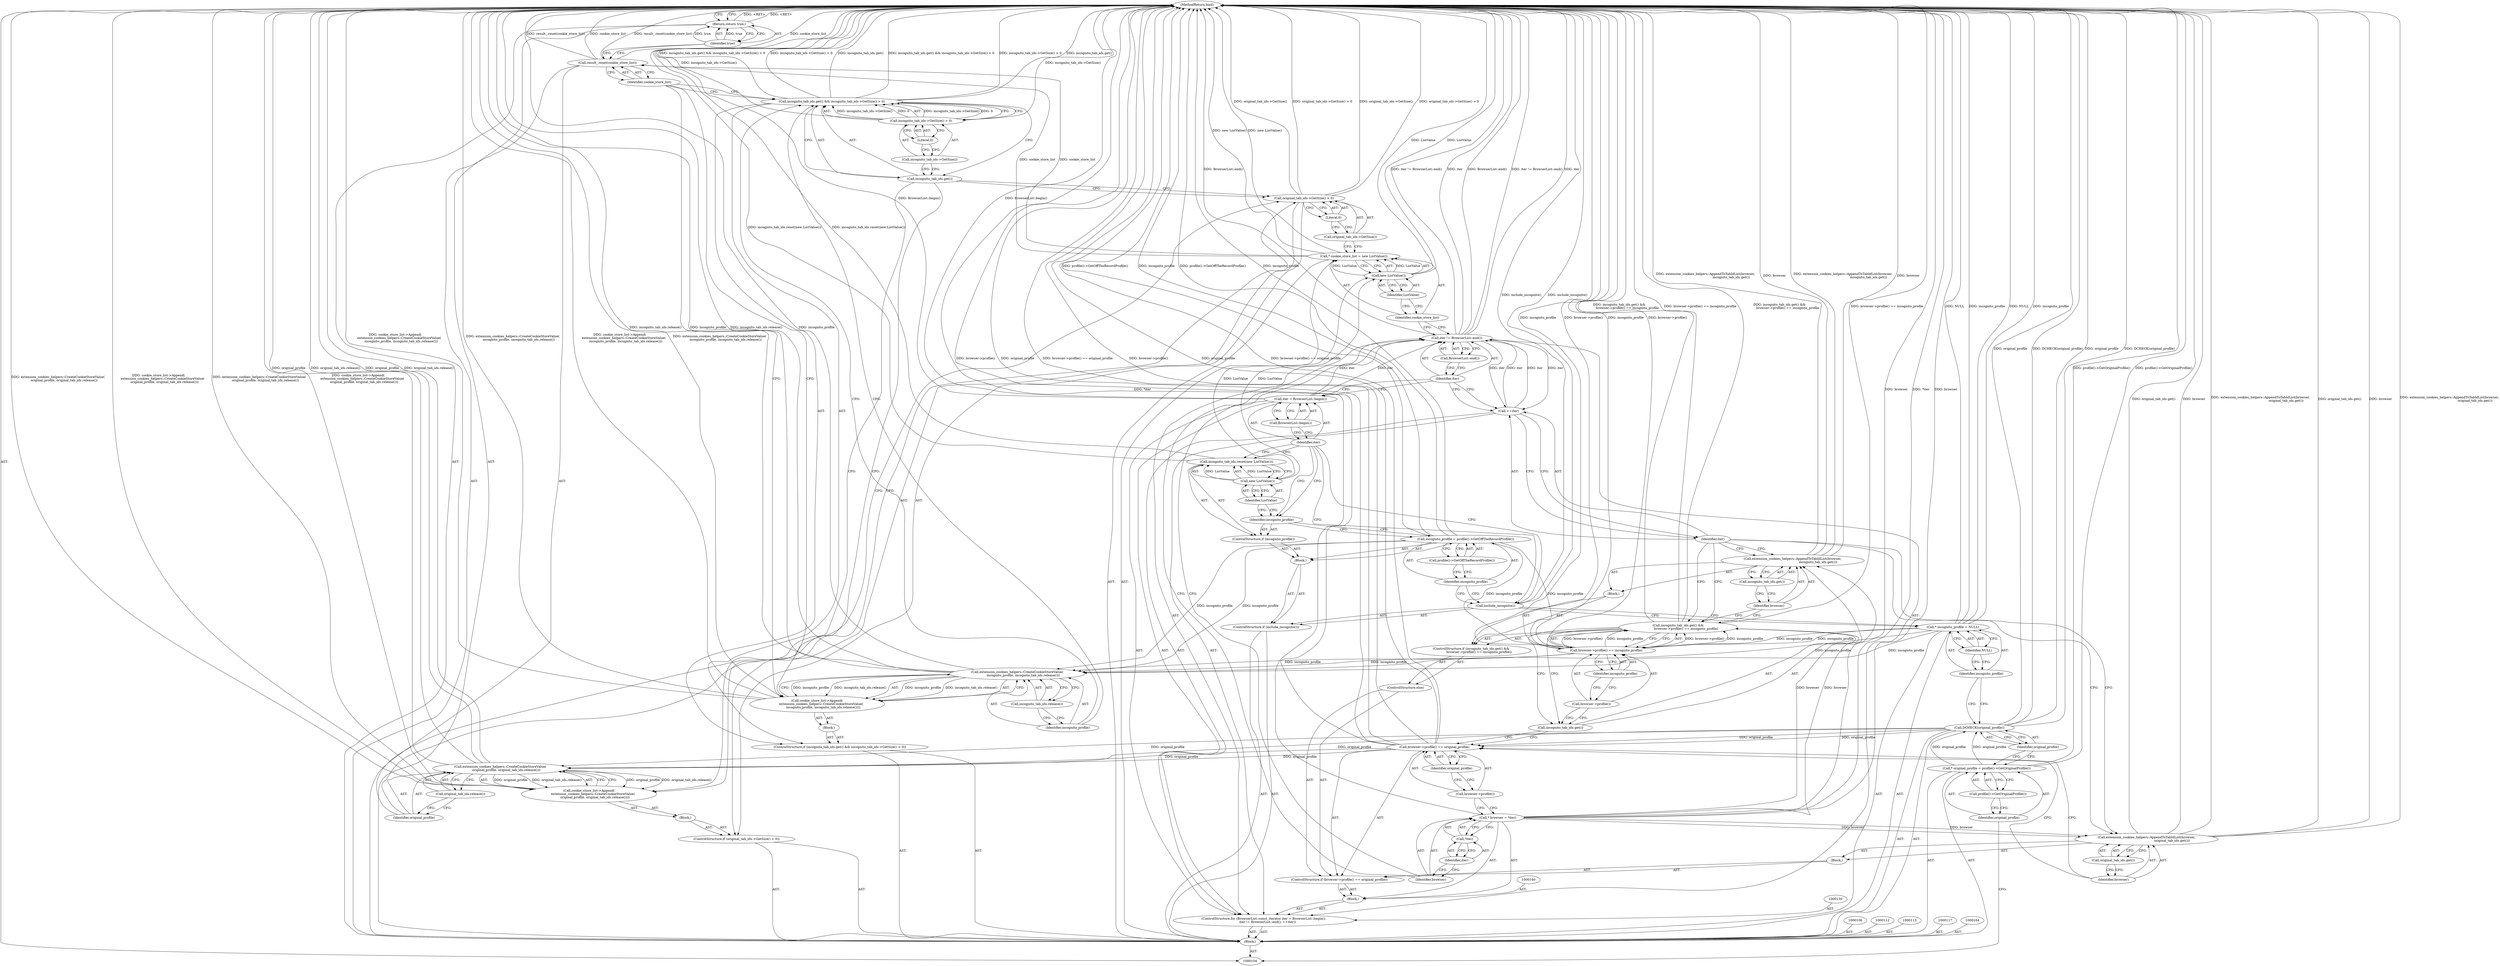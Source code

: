 digraph "0_Chrome_b7e899141194fa27d55a990e38ae8bdcc5183a90_5" {
"1000193" [label="(MethodReturn,bool)"];
"1000105" [label="(Block,)"];
"1000127" [label="(Call,new ListValue())"];
"1000128" [label="(Identifier,ListValue)"];
"1000126" [label="(Call,incognito_tab_ids.reset(new ListValue()))"];
"1000129" [label="(ControlStructure,for (BrowserList::const_iterator iter = BrowserList::begin();\n        iter != BrowserList::end(); ++iter))"];
"1000131" [label="(Call,iter = BrowserList::begin())"];
"1000132" [label="(Identifier,iter)"];
"1000133" [label="(Call,BrowserList::begin())"];
"1000136" [label="(Call,BrowserList::end())"];
"1000137" [label="(Call,++iter)"];
"1000138" [label="(Identifier,iter)"];
"1000134" [label="(Call,iter != BrowserList::end())"];
"1000135" [label="(Identifier,iter)"];
"1000141" [label="(Call,* browser = *iter)"];
"1000142" [label="(Identifier,browser)"];
"1000143" [label="(Call,*iter)"];
"1000144" [label="(Identifier,iter)"];
"1000139" [label="(Block,)"];
"1000148" [label="(Identifier,original_profile)"];
"1000149" [label="(Block,)"];
"1000145" [label="(ControlStructure,if (browser->profile() == original_profile))"];
"1000146" [label="(Call,browser->profile() == original_profile)"];
"1000147" [label="(Call,browser->profile())"];
"1000151" [label="(Identifier,browser)"];
"1000150" [label="(Call,extension_cookies_helpers::AppendToTabIdList(browser,\n                                                   original_tab_ids.get()))"];
"1000108" [label="(Identifier,original_profile)"];
"1000109" [label="(Call,profile()->GetOriginalProfile())"];
"1000107" [label="(Call,* original_profile = profile()->GetOriginalProfile())"];
"1000152" [label="(Call,original_tab_ids.get())"];
"1000154" [label="(ControlStructure,if (incognito_tab_ids.get() &&\n                browser->profile() == incognito_profile))"];
"1000155" [label="(Call,incognito_tab_ids.get() &&\n                browser->profile() == incognito_profile)"];
"1000156" [label="(Call,incognito_tab_ids.get())"];
"1000153" [label="(ControlStructure,else)"];
"1000157" [label="(Call,browser->profile() == incognito_profile)"];
"1000158" [label="(Call,browser->profile())"];
"1000159" [label="(Identifier,incognito_profile)"];
"1000160" [label="(Block,)"];
"1000162" [label="(Identifier,browser)"];
"1000161" [label="(Call,extension_cookies_helpers::AppendToTabIdList(browser,\n                                                   incognito_tab_ids.get()))"];
"1000163" [label="(Call,incognito_tab_ids.get())"];
"1000165" [label="(Call,* cookie_store_list = new ListValue())"];
"1000166" [label="(Identifier,cookie_store_list)"];
"1000167" [label="(Call,new ListValue())"];
"1000168" [label="(Identifier,ListValue)"];
"1000169" [label="(ControlStructure,if (original_tab_ids->GetSize() > 0))"];
"1000172" [label="(Literal,0)"];
"1000173" [label="(Block,)"];
"1000170" [label="(Call,original_tab_ids->GetSize() > 0)"];
"1000171" [label="(Call,original_tab_ids->GetSize())"];
"1000110" [label="(Call,DCHECK(original_profile))"];
"1000111" [label="(Identifier,original_profile)"];
"1000174" [label="(Call,cookie_store_list->Append(\n        extension_cookies_helpers::CreateCookieStoreValue(\n            original_profile, original_tab_ids.release())))"];
"1000175" [label="(Call,extension_cookies_helpers::CreateCookieStoreValue(\n            original_profile, original_tab_ids.release()))"];
"1000176" [label="(Identifier,original_profile)"];
"1000177" [label="(Call,original_tab_ids.release())"];
"1000178" [label="(ControlStructure,if (incognito_tab_ids.get() && incognito_tab_ids->GetSize() > 0))"];
"1000181" [label="(Call,incognito_tab_ids->GetSize() > 0)"];
"1000182" [label="(Call,incognito_tab_ids->GetSize())"];
"1000183" [label="(Literal,0)"];
"1000184" [label="(Block,)"];
"1000179" [label="(Call,incognito_tab_ids.get() && incognito_tab_ids->GetSize() > 0)"];
"1000180" [label="(Call,incognito_tab_ids.get())"];
"1000185" [label="(Call,cookie_store_list->Append(\n        extension_cookies_helpers::CreateCookieStoreValue(\n            incognito_profile, incognito_tab_ids.release())))"];
"1000186" [label="(Call,extension_cookies_helpers::CreateCookieStoreValue(\n            incognito_profile, incognito_tab_ids.release()))"];
"1000187" [label="(Identifier,incognito_profile)"];
"1000188" [label="(Call,incognito_tab_ids.release())"];
"1000190" [label="(Identifier,cookie_store_list)"];
"1000189" [label="(Call,result_.reset(cookie_store_list))"];
"1000192" [label="(Identifier,true)"];
"1000191" [label="(Return,return true;)"];
"1000115" [label="(Identifier,incognito_profile)"];
"1000116" [label="(Identifier,NULL)"];
"1000114" [label="(Call,* incognito_profile = NULL)"];
"1000118" [label="(ControlStructure,if (include_incognito()))"];
"1000120" [label="(Block,)"];
"1000119" [label="(Call,include_incognito())"];
"1000123" [label="(Call,profile()->GetOffTheRecordProfile())"];
"1000121" [label="(Call,incognito_profile = profile()->GetOffTheRecordProfile())"];
"1000122" [label="(Identifier,incognito_profile)"];
"1000124" [label="(ControlStructure,if (incognito_profile))"];
"1000125" [label="(Identifier,incognito_profile)"];
"1000193" -> "1000104"  [label="AST: "];
"1000193" -> "1000191"  [label="CFG: "];
"1000191" -> "1000193"  [label="DDG: <RET>"];
"1000185" -> "1000193"  [label="DDG: cookie_store_list->Append(\n        extension_cookies_helpers::CreateCookieStoreValue(\n            incognito_profile, incognito_tab_ids.release()))"];
"1000185" -> "1000193"  [label="DDG: extension_cookies_helpers::CreateCookieStoreValue(\n            incognito_profile, incognito_tab_ids.release())"];
"1000189" -> "1000193"  [label="DDG: cookie_store_list"];
"1000189" -> "1000193"  [label="DDG: result_.reset(cookie_store_list)"];
"1000155" -> "1000193"  [label="DDG: browser->profile() == incognito_profile"];
"1000155" -> "1000193"  [label="DDG: incognito_tab_ids.get() &&\n                browser->profile() == incognito_profile"];
"1000179" -> "1000193"  [label="DDG: incognito_tab_ids.get() && incognito_tab_ids->GetSize() > 0"];
"1000179" -> "1000193"  [label="DDG: incognito_tab_ids->GetSize() > 0"];
"1000179" -> "1000193"  [label="DDG: incognito_tab_ids.get()"];
"1000150" -> "1000193"  [label="DDG: original_tab_ids.get()"];
"1000150" -> "1000193"  [label="DDG: browser"];
"1000150" -> "1000193"  [label="DDG: extension_cookies_helpers::AppendToTabIdList(browser,\n                                                   original_tab_ids.get())"];
"1000131" -> "1000193"  [label="DDG: BrowserList::begin()"];
"1000119" -> "1000193"  [label="DDG: include_incognito()"];
"1000181" -> "1000193"  [label="DDG: incognito_tab_ids->GetSize()"];
"1000186" -> "1000193"  [label="DDG: incognito_tab_ids.release()"];
"1000186" -> "1000193"  [label="DDG: incognito_profile"];
"1000157" -> "1000193"  [label="DDG: incognito_profile"];
"1000157" -> "1000193"  [label="DDG: browser->profile()"];
"1000167" -> "1000193"  [label="DDG: ListValue"];
"1000126" -> "1000193"  [label="DDG: incognito_tab_ids.reset(new ListValue())"];
"1000141" -> "1000193"  [label="DDG: browser"];
"1000141" -> "1000193"  [label="DDG: *iter"];
"1000121" -> "1000193"  [label="DDG: profile()->GetOffTheRecordProfile()"];
"1000121" -> "1000193"  [label="DDG: incognito_profile"];
"1000165" -> "1000193"  [label="DDG: new ListValue()"];
"1000134" -> "1000193"  [label="DDG: iter != BrowserList::end()"];
"1000134" -> "1000193"  [label="DDG: iter"];
"1000134" -> "1000193"  [label="DDG: BrowserList::end()"];
"1000114" -> "1000193"  [label="DDG: incognito_profile"];
"1000114" -> "1000193"  [label="DDG: NULL"];
"1000146" -> "1000193"  [label="DDG: original_profile"];
"1000146" -> "1000193"  [label="DDG: browser->profile() == original_profile"];
"1000146" -> "1000193"  [label="DDG: browser->profile()"];
"1000175" -> "1000193"  [label="DDG: original_profile"];
"1000175" -> "1000193"  [label="DDG: original_tab_ids.release()"];
"1000110" -> "1000193"  [label="DDG: DCHECK(original_profile)"];
"1000110" -> "1000193"  [label="DDG: original_profile"];
"1000170" -> "1000193"  [label="DDG: original_tab_ids->GetSize()"];
"1000170" -> "1000193"  [label="DDG: original_tab_ids->GetSize() > 0"];
"1000161" -> "1000193"  [label="DDG: browser"];
"1000161" -> "1000193"  [label="DDG: extension_cookies_helpers::AppendToTabIdList(browser,\n                                                   incognito_tab_ids.get())"];
"1000174" -> "1000193"  [label="DDG: cookie_store_list->Append(\n        extension_cookies_helpers::CreateCookieStoreValue(\n            original_profile, original_tab_ids.release()))"];
"1000174" -> "1000193"  [label="DDG: extension_cookies_helpers::CreateCookieStoreValue(\n            original_profile, original_tab_ids.release())"];
"1000107" -> "1000193"  [label="DDG: profile()->GetOriginalProfile()"];
"1000105" -> "1000104"  [label="AST: "];
"1000106" -> "1000105"  [label="AST: "];
"1000107" -> "1000105"  [label="AST: "];
"1000110" -> "1000105"  [label="AST: "];
"1000112" -> "1000105"  [label="AST: "];
"1000113" -> "1000105"  [label="AST: "];
"1000114" -> "1000105"  [label="AST: "];
"1000117" -> "1000105"  [label="AST: "];
"1000118" -> "1000105"  [label="AST: "];
"1000129" -> "1000105"  [label="AST: "];
"1000164" -> "1000105"  [label="AST: "];
"1000165" -> "1000105"  [label="AST: "];
"1000169" -> "1000105"  [label="AST: "];
"1000178" -> "1000105"  [label="AST: "];
"1000189" -> "1000105"  [label="AST: "];
"1000191" -> "1000105"  [label="AST: "];
"1000127" -> "1000126"  [label="AST: "];
"1000127" -> "1000128"  [label="CFG: "];
"1000128" -> "1000127"  [label="AST: "];
"1000126" -> "1000127"  [label="CFG: "];
"1000127" -> "1000126"  [label="DDG: ListValue"];
"1000127" -> "1000167"  [label="DDG: ListValue"];
"1000128" -> "1000127"  [label="AST: "];
"1000128" -> "1000125"  [label="CFG: "];
"1000127" -> "1000128"  [label="CFG: "];
"1000126" -> "1000124"  [label="AST: "];
"1000126" -> "1000127"  [label="CFG: "];
"1000127" -> "1000126"  [label="AST: "];
"1000132" -> "1000126"  [label="CFG: "];
"1000126" -> "1000193"  [label="DDG: incognito_tab_ids.reset(new ListValue())"];
"1000127" -> "1000126"  [label="DDG: ListValue"];
"1000129" -> "1000105"  [label="AST: "];
"1000130" -> "1000129"  [label="AST: "];
"1000131" -> "1000129"  [label="AST: "];
"1000134" -> "1000129"  [label="AST: "];
"1000137" -> "1000129"  [label="AST: "];
"1000139" -> "1000129"  [label="AST: "];
"1000131" -> "1000129"  [label="AST: "];
"1000131" -> "1000133"  [label="CFG: "];
"1000132" -> "1000131"  [label="AST: "];
"1000133" -> "1000131"  [label="AST: "];
"1000135" -> "1000131"  [label="CFG: "];
"1000131" -> "1000193"  [label="DDG: BrowserList::begin()"];
"1000131" -> "1000134"  [label="DDG: iter"];
"1000132" -> "1000131"  [label="AST: "];
"1000132" -> "1000126"  [label="CFG: "];
"1000132" -> "1000125"  [label="CFG: "];
"1000132" -> "1000119"  [label="CFG: "];
"1000133" -> "1000132"  [label="CFG: "];
"1000133" -> "1000131"  [label="AST: "];
"1000133" -> "1000132"  [label="CFG: "];
"1000131" -> "1000133"  [label="CFG: "];
"1000136" -> "1000134"  [label="AST: "];
"1000136" -> "1000135"  [label="CFG: "];
"1000134" -> "1000136"  [label="CFG: "];
"1000137" -> "1000129"  [label="AST: "];
"1000137" -> "1000138"  [label="CFG: "];
"1000138" -> "1000137"  [label="AST: "];
"1000135" -> "1000137"  [label="CFG: "];
"1000137" -> "1000134"  [label="DDG: iter"];
"1000134" -> "1000137"  [label="DDG: iter"];
"1000138" -> "1000137"  [label="AST: "];
"1000138" -> "1000150"  [label="CFG: "];
"1000138" -> "1000161"  [label="CFG: "];
"1000138" -> "1000155"  [label="CFG: "];
"1000137" -> "1000138"  [label="CFG: "];
"1000134" -> "1000129"  [label="AST: "];
"1000134" -> "1000136"  [label="CFG: "];
"1000135" -> "1000134"  [label="AST: "];
"1000136" -> "1000134"  [label="AST: "];
"1000142" -> "1000134"  [label="CFG: "];
"1000166" -> "1000134"  [label="CFG: "];
"1000134" -> "1000193"  [label="DDG: iter != BrowserList::end()"];
"1000134" -> "1000193"  [label="DDG: iter"];
"1000134" -> "1000193"  [label="DDG: BrowserList::end()"];
"1000131" -> "1000134"  [label="DDG: iter"];
"1000137" -> "1000134"  [label="DDG: iter"];
"1000134" -> "1000137"  [label="DDG: iter"];
"1000135" -> "1000134"  [label="AST: "];
"1000135" -> "1000131"  [label="CFG: "];
"1000135" -> "1000137"  [label="CFG: "];
"1000136" -> "1000135"  [label="CFG: "];
"1000141" -> "1000139"  [label="AST: "];
"1000141" -> "1000143"  [label="CFG: "];
"1000142" -> "1000141"  [label="AST: "];
"1000143" -> "1000141"  [label="AST: "];
"1000147" -> "1000141"  [label="CFG: "];
"1000141" -> "1000193"  [label="DDG: browser"];
"1000141" -> "1000193"  [label="DDG: *iter"];
"1000141" -> "1000150"  [label="DDG: browser"];
"1000141" -> "1000161"  [label="DDG: browser"];
"1000142" -> "1000141"  [label="AST: "];
"1000142" -> "1000134"  [label="CFG: "];
"1000144" -> "1000142"  [label="CFG: "];
"1000143" -> "1000141"  [label="AST: "];
"1000143" -> "1000144"  [label="CFG: "];
"1000144" -> "1000143"  [label="AST: "];
"1000141" -> "1000143"  [label="CFG: "];
"1000144" -> "1000143"  [label="AST: "];
"1000144" -> "1000142"  [label="CFG: "];
"1000143" -> "1000144"  [label="CFG: "];
"1000139" -> "1000129"  [label="AST: "];
"1000140" -> "1000139"  [label="AST: "];
"1000141" -> "1000139"  [label="AST: "];
"1000145" -> "1000139"  [label="AST: "];
"1000148" -> "1000146"  [label="AST: "];
"1000148" -> "1000147"  [label="CFG: "];
"1000146" -> "1000148"  [label="CFG: "];
"1000149" -> "1000145"  [label="AST: "];
"1000150" -> "1000149"  [label="AST: "];
"1000145" -> "1000139"  [label="AST: "];
"1000146" -> "1000145"  [label="AST: "];
"1000149" -> "1000145"  [label="AST: "];
"1000153" -> "1000145"  [label="AST: "];
"1000146" -> "1000145"  [label="AST: "];
"1000146" -> "1000148"  [label="CFG: "];
"1000147" -> "1000146"  [label="AST: "];
"1000148" -> "1000146"  [label="AST: "];
"1000151" -> "1000146"  [label="CFG: "];
"1000156" -> "1000146"  [label="CFG: "];
"1000146" -> "1000193"  [label="DDG: original_profile"];
"1000146" -> "1000193"  [label="DDG: browser->profile() == original_profile"];
"1000146" -> "1000193"  [label="DDG: browser->profile()"];
"1000110" -> "1000146"  [label="DDG: original_profile"];
"1000146" -> "1000175"  [label="DDG: original_profile"];
"1000147" -> "1000146"  [label="AST: "];
"1000147" -> "1000141"  [label="CFG: "];
"1000148" -> "1000147"  [label="CFG: "];
"1000151" -> "1000150"  [label="AST: "];
"1000151" -> "1000146"  [label="CFG: "];
"1000152" -> "1000151"  [label="CFG: "];
"1000150" -> "1000149"  [label="AST: "];
"1000150" -> "1000152"  [label="CFG: "];
"1000151" -> "1000150"  [label="AST: "];
"1000152" -> "1000150"  [label="AST: "];
"1000138" -> "1000150"  [label="CFG: "];
"1000150" -> "1000193"  [label="DDG: original_tab_ids.get()"];
"1000150" -> "1000193"  [label="DDG: browser"];
"1000150" -> "1000193"  [label="DDG: extension_cookies_helpers::AppendToTabIdList(browser,\n                                                   original_tab_ids.get())"];
"1000141" -> "1000150"  [label="DDG: browser"];
"1000108" -> "1000107"  [label="AST: "];
"1000108" -> "1000104"  [label="CFG: "];
"1000109" -> "1000108"  [label="CFG: "];
"1000109" -> "1000107"  [label="AST: "];
"1000109" -> "1000108"  [label="CFG: "];
"1000107" -> "1000109"  [label="CFG: "];
"1000107" -> "1000105"  [label="AST: "];
"1000107" -> "1000109"  [label="CFG: "];
"1000108" -> "1000107"  [label="AST: "];
"1000109" -> "1000107"  [label="AST: "];
"1000111" -> "1000107"  [label="CFG: "];
"1000107" -> "1000193"  [label="DDG: profile()->GetOriginalProfile()"];
"1000107" -> "1000110"  [label="DDG: original_profile"];
"1000152" -> "1000150"  [label="AST: "];
"1000152" -> "1000151"  [label="CFG: "];
"1000150" -> "1000152"  [label="CFG: "];
"1000154" -> "1000153"  [label="AST: "];
"1000155" -> "1000154"  [label="AST: "];
"1000160" -> "1000154"  [label="AST: "];
"1000155" -> "1000154"  [label="AST: "];
"1000155" -> "1000156"  [label="CFG: "];
"1000155" -> "1000157"  [label="CFG: "];
"1000156" -> "1000155"  [label="AST: "];
"1000157" -> "1000155"  [label="AST: "];
"1000162" -> "1000155"  [label="CFG: "];
"1000138" -> "1000155"  [label="CFG: "];
"1000155" -> "1000193"  [label="DDG: browser->profile() == incognito_profile"];
"1000155" -> "1000193"  [label="DDG: incognito_tab_ids.get() &&\n                browser->profile() == incognito_profile"];
"1000157" -> "1000155"  [label="DDG: browser->profile()"];
"1000157" -> "1000155"  [label="DDG: incognito_profile"];
"1000156" -> "1000155"  [label="AST: "];
"1000156" -> "1000146"  [label="CFG: "];
"1000158" -> "1000156"  [label="CFG: "];
"1000155" -> "1000156"  [label="CFG: "];
"1000153" -> "1000145"  [label="AST: "];
"1000154" -> "1000153"  [label="AST: "];
"1000157" -> "1000155"  [label="AST: "];
"1000157" -> "1000159"  [label="CFG: "];
"1000158" -> "1000157"  [label="AST: "];
"1000159" -> "1000157"  [label="AST: "];
"1000155" -> "1000157"  [label="CFG: "];
"1000157" -> "1000193"  [label="DDG: incognito_profile"];
"1000157" -> "1000193"  [label="DDG: browser->profile()"];
"1000157" -> "1000155"  [label="DDG: browser->profile()"];
"1000157" -> "1000155"  [label="DDG: incognito_profile"];
"1000114" -> "1000157"  [label="DDG: incognito_profile"];
"1000121" -> "1000157"  [label="DDG: incognito_profile"];
"1000157" -> "1000186"  [label="DDG: incognito_profile"];
"1000158" -> "1000157"  [label="AST: "];
"1000158" -> "1000156"  [label="CFG: "];
"1000159" -> "1000158"  [label="CFG: "];
"1000159" -> "1000157"  [label="AST: "];
"1000159" -> "1000158"  [label="CFG: "];
"1000157" -> "1000159"  [label="CFG: "];
"1000160" -> "1000154"  [label="AST: "];
"1000161" -> "1000160"  [label="AST: "];
"1000162" -> "1000161"  [label="AST: "];
"1000162" -> "1000155"  [label="CFG: "];
"1000163" -> "1000162"  [label="CFG: "];
"1000161" -> "1000160"  [label="AST: "];
"1000161" -> "1000163"  [label="CFG: "];
"1000162" -> "1000161"  [label="AST: "];
"1000163" -> "1000161"  [label="AST: "];
"1000138" -> "1000161"  [label="CFG: "];
"1000161" -> "1000193"  [label="DDG: browser"];
"1000161" -> "1000193"  [label="DDG: extension_cookies_helpers::AppendToTabIdList(browser,\n                                                   incognito_tab_ids.get())"];
"1000141" -> "1000161"  [label="DDG: browser"];
"1000163" -> "1000161"  [label="AST: "];
"1000163" -> "1000162"  [label="CFG: "];
"1000161" -> "1000163"  [label="CFG: "];
"1000165" -> "1000105"  [label="AST: "];
"1000165" -> "1000167"  [label="CFG: "];
"1000166" -> "1000165"  [label="AST: "];
"1000167" -> "1000165"  [label="AST: "];
"1000171" -> "1000165"  [label="CFG: "];
"1000165" -> "1000193"  [label="DDG: new ListValue()"];
"1000167" -> "1000165"  [label="DDG: ListValue"];
"1000165" -> "1000189"  [label="DDG: cookie_store_list"];
"1000166" -> "1000165"  [label="AST: "];
"1000166" -> "1000134"  [label="CFG: "];
"1000168" -> "1000166"  [label="CFG: "];
"1000167" -> "1000165"  [label="AST: "];
"1000167" -> "1000168"  [label="CFG: "];
"1000168" -> "1000167"  [label="AST: "];
"1000165" -> "1000167"  [label="CFG: "];
"1000167" -> "1000193"  [label="DDG: ListValue"];
"1000167" -> "1000165"  [label="DDG: ListValue"];
"1000127" -> "1000167"  [label="DDG: ListValue"];
"1000168" -> "1000167"  [label="AST: "];
"1000168" -> "1000166"  [label="CFG: "];
"1000167" -> "1000168"  [label="CFG: "];
"1000169" -> "1000105"  [label="AST: "];
"1000170" -> "1000169"  [label="AST: "];
"1000173" -> "1000169"  [label="AST: "];
"1000172" -> "1000170"  [label="AST: "];
"1000172" -> "1000171"  [label="CFG: "];
"1000170" -> "1000172"  [label="CFG: "];
"1000173" -> "1000169"  [label="AST: "];
"1000174" -> "1000173"  [label="AST: "];
"1000170" -> "1000169"  [label="AST: "];
"1000170" -> "1000172"  [label="CFG: "];
"1000171" -> "1000170"  [label="AST: "];
"1000172" -> "1000170"  [label="AST: "];
"1000176" -> "1000170"  [label="CFG: "];
"1000180" -> "1000170"  [label="CFG: "];
"1000170" -> "1000193"  [label="DDG: original_tab_ids->GetSize()"];
"1000170" -> "1000193"  [label="DDG: original_tab_ids->GetSize() > 0"];
"1000171" -> "1000170"  [label="AST: "];
"1000171" -> "1000165"  [label="CFG: "];
"1000172" -> "1000171"  [label="CFG: "];
"1000110" -> "1000105"  [label="AST: "];
"1000110" -> "1000111"  [label="CFG: "];
"1000111" -> "1000110"  [label="AST: "];
"1000115" -> "1000110"  [label="CFG: "];
"1000110" -> "1000193"  [label="DDG: DCHECK(original_profile)"];
"1000110" -> "1000193"  [label="DDG: original_profile"];
"1000107" -> "1000110"  [label="DDG: original_profile"];
"1000110" -> "1000146"  [label="DDG: original_profile"];
"1000110" -> "1000175"  [label="DDG: original_profile"];
"1000111" -> "1000110"  [label="AST: "];
"1000111" -> "1000107"  [label="CFG: "];
"1000110" -> "1000111"  [label="CFG: "];
"1000174" -> "1000173"  [label="AST: "];
"1000174" -> "1000175"  [label="CFG: "];
"1000175" -> "1000174"  [label="AST: "];
"1000180" -> "1000174"  [label="CFG: "];
"1000174" -> "1000193"  [label="DDG: cookie_store_list->Append(\n        extension_cookies_helpers::CreateCookieStoreValue(\n            original_profile, original_tab_ids.release()))"];
"1000174" -> "1000193"  [label="DDG: extension_cookies_helpers::CreateCookieStoreValue(\n            original_profile, original_tab_ids.release())"];
"1000175" -> "1000174"  [label="DDG: original_profile"];
"1000175" -> "1000174"  [label="DDG: original_tab_ids.release()"];
"1000175" -> "1000174"  [label="AST: "];
"1000175" -> "1000177"  [label="CFG: "];
"1000176" -> "1000175"  [label="AST: "];
"1000177" -> "1000175"  [label="AST: "];
"1000174" -> "1000175"  [label="CFG: "];
"1000175" -> "1000193"  [label="DDG: original_profile"];
"1000175" -> "1000193"  [label="DDG: original_tab_ids.release()"];
"1000175" -> "1000174"  [label="DDG: original_profile"];
"1000175" -> "1000174"  [label="DDG: original_tab_ids.release()"];
"1000146" -> "1000175"  [label="DDG: original_profile"];
"1000110" -> "1000175"  [label="DDG: original_profile"];
"1000176" -> "1000175"  [label="AST: "];
"1000176" -> "1000170"  [label="CFG: "];
"1000177" -> "1000176"  [label="CFG: "];
"1000177" -> "1000175"  [label="AST: "];
"1000177" -> "1000176"  [label="CFG: "];
"1000175" -> "1000177"  [label="CFG: "];
"1000178" -> "1000105"  [label="AST: "];
"1000179" -> "1000178"  [label="AST: "];
"1000184" -> "1000178"  [label="AST: "];
"1000181" -> "1000179"  [label="AST: "];
"1000181" -> "1000183"  [label="CFG: "];
"1000182" -> "1000181"  [label="AST: "];
"1000183" -> "1000181"  [label="AST: "];
"1000179" -> "1000181"  [label="CFG: "];
"1000181" -> "1000193"  [label="DDG: incognito_tab_ids->GetSize()"];
"1000181" -> "1000179"  [label="DDG: incognito_tab_ids->GetSize()"];
"1000181" -> "1000179"  [label="DDG: 0"];
"1000182" -> "1000181"  [label="AST: "];
"1000182" -> "1000180"  [label="CFG: "];
"1000183" -> "1000182"  [label="CFG: "];
"1000183" -> "1000181"  [label="AST: "];
"1000183" -> "1000182"  [label="CFG: "];
"1000181" -> "1000183"  [label="CFG: "];
"1000184" -> "1000178"  [label="AST: "];
"1000185" -> "1000184"  [label="AST: "];
"1000179" -> "1000178"  [label="AST: "];
"1000179" -> "1000180"  [label="CFG: "];
"1000179" -> "1000181"  [label="CFG: "];
"1000180" -> "1000179"  [label="AST: "];
"1000181" -> "1000179"  [label="AST: "];
"1000187" -> "1000179"  [label="CFG: "];
"1000190" -> "1000179"  [label="CFG: "];
"1000179" -> "1000193"  [label="DDG: incognito_tab_ids.get() && incognito_tab_ids->GetSize() > 0"];
"1000179" -> "1000193"  [label="DDG: incognito_tab_ids->GetSize() > 0"];
"1000179" -> "1000193"  [label="DDG: incognito_tab_ids.get()"];
"1000181" -> "1000179"  [label="DDG: incognito_tab_ids->GetSize()"];
"1000181" -> "1000179"  [label="DDG: 0"];
"1000180" -> "1000179"  [label="AST: "];
"1000180" -> "1000174"  [label="CFG: "];
"1000180" -> "1000170"  [label="CFG: "];
"1000182" -> "1000180"  [label="CFG: "];
"1000179" -> "1000180"  [label="CFG: "];
"1000185" -> "1000184"  [label="AST: "];
"1000185" -> "1000186"  [label="CFG: "];
"1000186" -> "1000185"  [label="AST: "];
"1000190" -> "1000185"  [label="CFG: "];
"1000185" -> "1000193"  [label="DDG: cookie_store_list->Append(\n        extension_cookies_helpers::CreateCookieStoreValue(\n            incognito_profile, incognito_tab_ids.release()))"];
"1000185" -> "1000193"  [label="DDG: extension_cookies_helpers::CreateCookieStoreValue(\n            incognito_profile, incognito_tab_ids.release())"];
"1000186" -> "1000185"  [label="DDG: incognito_profile"];
"1000186" -> "1000185"  [label="DDG: incognito_tab_ids.release()"];
"1000186" -> "1000185"  [label="AST: "];
"1000186" -> "1000188"  [label="CFG: "];
"1000187" -> "1000186"  [label="AST: "];
"1000188" -> "1000186"  [label="AST: "];
"1000185" -> "1000186"  [label="CFG: "];
"1000186" -> "1000193"  [label="DDG: incognito_tab_ids.release()"];
"1000186" -> "1000193"  [label="DDG: incognito_profile"];
"1000186" -> "1000185"  [label="DDG: incognito_profile"];
"1000186" -> "1000185"  [label="DDG: incognito_tab_ids.release()"];
"1000157" -> "1000186"  [label="DDG: incognito_profile"];
"1000114" -> "1000186"  [label="DDG: incognito_profile"];
"1000121" -> "1000186"  [label="DDG: incognito_profile"];
"1000187" -> "1000186"  [label="AST: "];
"1000187" -> "1000179"  [label="CFG: "];
"1000188" -> "1000187"  [label="CFG: "];
"1000188" -> "1000186"  [label="AST: "];
"1000188" -> "1000187"  [label="CFG: "];
"1000186" -> "1000188"  [label="CFG: "];
"1000190" -> "1000189"  [label="AST: "];
"1000190" -> "1000185"  [label="CFG: "];
"1000190" -> "1000179"  [label="CFG: "];
"1000189" -> "1000190"  [label="CFG: "];
"1000189" -> "1000105"  [label="AST: "];
"1000189" -> "1000190"  [label="CFG: "];
"1000190" -> "1000189"  [label="AST: "];
"1000192" -> "1000189"  [label="CFG: "];
"1000189" -> "1000193"  [label="DDG: cookie_store_list"];
"1000189" -> "1000193"  [label="DDG: result_.reset(cookie_store_list)"];
"1000165" -> "1000189"  [label="DDG: cookie_store_list"];
"1000192" -> "1000191"  [label="AST: "];
"1000192" -> "1000189"  [label="CFG: "];
"1000191" -> "1000192"  [label="CFG: "];
"1000192" -> "1000191"  [label="DDG: true"];
"1000191" -> "1000105"  [label="AST: "];
"1000191" -> "1000192"  [label="CFG: "];
"1000192" -> "1000191"  [label="AST: "];
"1000193" -> "1000191"  [label="CFG: "];
"1000191" -> "1000193"  [label="DDG: <RET>"];
"1000192" -> "1000191"  [label="DDG: true"];
"1000115" -> "1000114"  [label="AST: "];
"1000115" -> "1000110"  [label="CFG: "];
"1000116" -> "1000115"  [label="CFG: "];
"1000116" -> "1000114"  [label="AST: "];
"1000116" -> "1000115"  [label="CFG: "];
"1000114" -> "1000116"  [label="CFG: "];
"1000114" -> "1000105"  [label="AST: "];
"1000114" -> "1000116"  [label="CFG: "];
"1000115" -> "1000114"  [label="AST: "];
"1000116" -> "1000114"  [label="AST: "];
"1000119" -> "1000114"  [label="CFG: "];
"1000114" -> "1000193"  [label="DDG: incognito_profile"];
"1000114" -> "1000193"  [label="DDG: NULL"];
"1000114" -> "1000157"  [label="DDG: incognito_profile"];
"1000114" -> "1000186"  [label="DDG: incognito_profile"];
"1000118" -> "1000105"  [label="AST: "];
"1000119" -> "1000118"  [label="AST: "];
"1000120" -> "1000118"  [label="AST: "];
"1000120" -> "1000118"  [label="AST: "];
"1000121" -> "1000120"  [label="AST: "];
"1000124" -> "1000120"  [label="AST: "];
"1000119" -> "1000118"  [label="AST: "];
"1000119" -> "1000114"  [label="CFG: "];
"1000122" -> "1000119"  [label="CFG: "];
"1000132" -> "1000119"  [label="CFG: "];
"1000119" -> "1000193"  [label="DDG: include_incognito()"];
"1000123" -> "1000121"  [label="AST: "];
"1000123" -> "1000122"  [label="CFG: "];
"1000121" -> "1000123"  [label="CFG: "];
"1000121" -> "1000120"  [label="AST: "];
"1000121" -> "1000123"  [label="CFG: "];
"1000122" -> "1000121"  [label="AST: "];
"1000123" -> "1000121"  [label="AST: "];
"1000125" -> "1000121"  [label="CFG: "];
"1000121" -> "1000193"  [label="DDG: profile()->GetOffTheRecordProfile()"];
"1000121" -> "1000193"  [label="DDG: incognito_profile"];
"1000121" -> "1000157"  [label="DDG: incognito_profile"];
"1000121" -> "1000186"  [label="DDG: incognito_profile"];
"1000122" -> "1000121"  [label="AST: "];
"1000122" -> "1000119"  [label="CFG: "];
"1000123" -> "1000122"  [label="CFG: "];
"1000124" -> "1000120"  [label="AST: "];
"1000125" -> "1000124"  [label="AST: "];
"1000126" -> "1000124"  [label="AST: "];
"1000125" -> "1000124"  [label="AST: "];
"1000125" -> "1000121"  [label="CFG: "];
"1000128" -> "1000125"  [label="CFG: "];
"1000132" -> "1000125"  [label="CFG: "];
}
